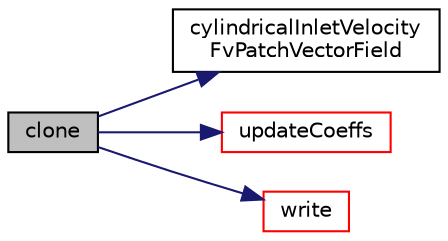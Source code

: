 digraph "clone"
{
  bgcolor="transparent";
  edge [fontname="Helvetica",fontsize="10",labelfontname="Helvetica",labelfontsize="10"];
  node [fontname="Helvetica",fontsize="10",shape=record];
  rankdir="LR";
  Node20 [label="clone",height=0.2,width=0.4,color="black", fillcolor="grey75", style="filled", fontcolor="black"];
  Node20 -> Node21 [color="midnightblue",fontsize="10",style="solid",fontname="Helvetica"];
  Node21 [label="cylindricalInletVelocity\lFvPatchVectorField",height=0.2,width=0.4,color="black",URL="$a22873.html#ab82fd484b34bc8aa36db1bd1067dfbc8",tooltip="Construct from patch and internal field. "];
  Node20 -> Node22 [color="midnightblue",fontsize="10",style="solid",fontname="Helvetica"];
  Node22 [label="updateCoeffs",height=0.2,width=0.4,color="red",URL="$a22873.html#a7e24eafac629d3733181cd942d4c902f",tooltip="Update the coefficients associated with the patch field. "];
  Node20 -> Node27 [color="midnightblue",fontsize="10",style="solid",fontname="Helvetica"];
  Node27 [label="write",height=0.2,width=0.4,color="red",URL="$a22873.html#a293fdfec8bdfbd5c3913ab4c9f3454ff",tooltip="Write. "];
}
